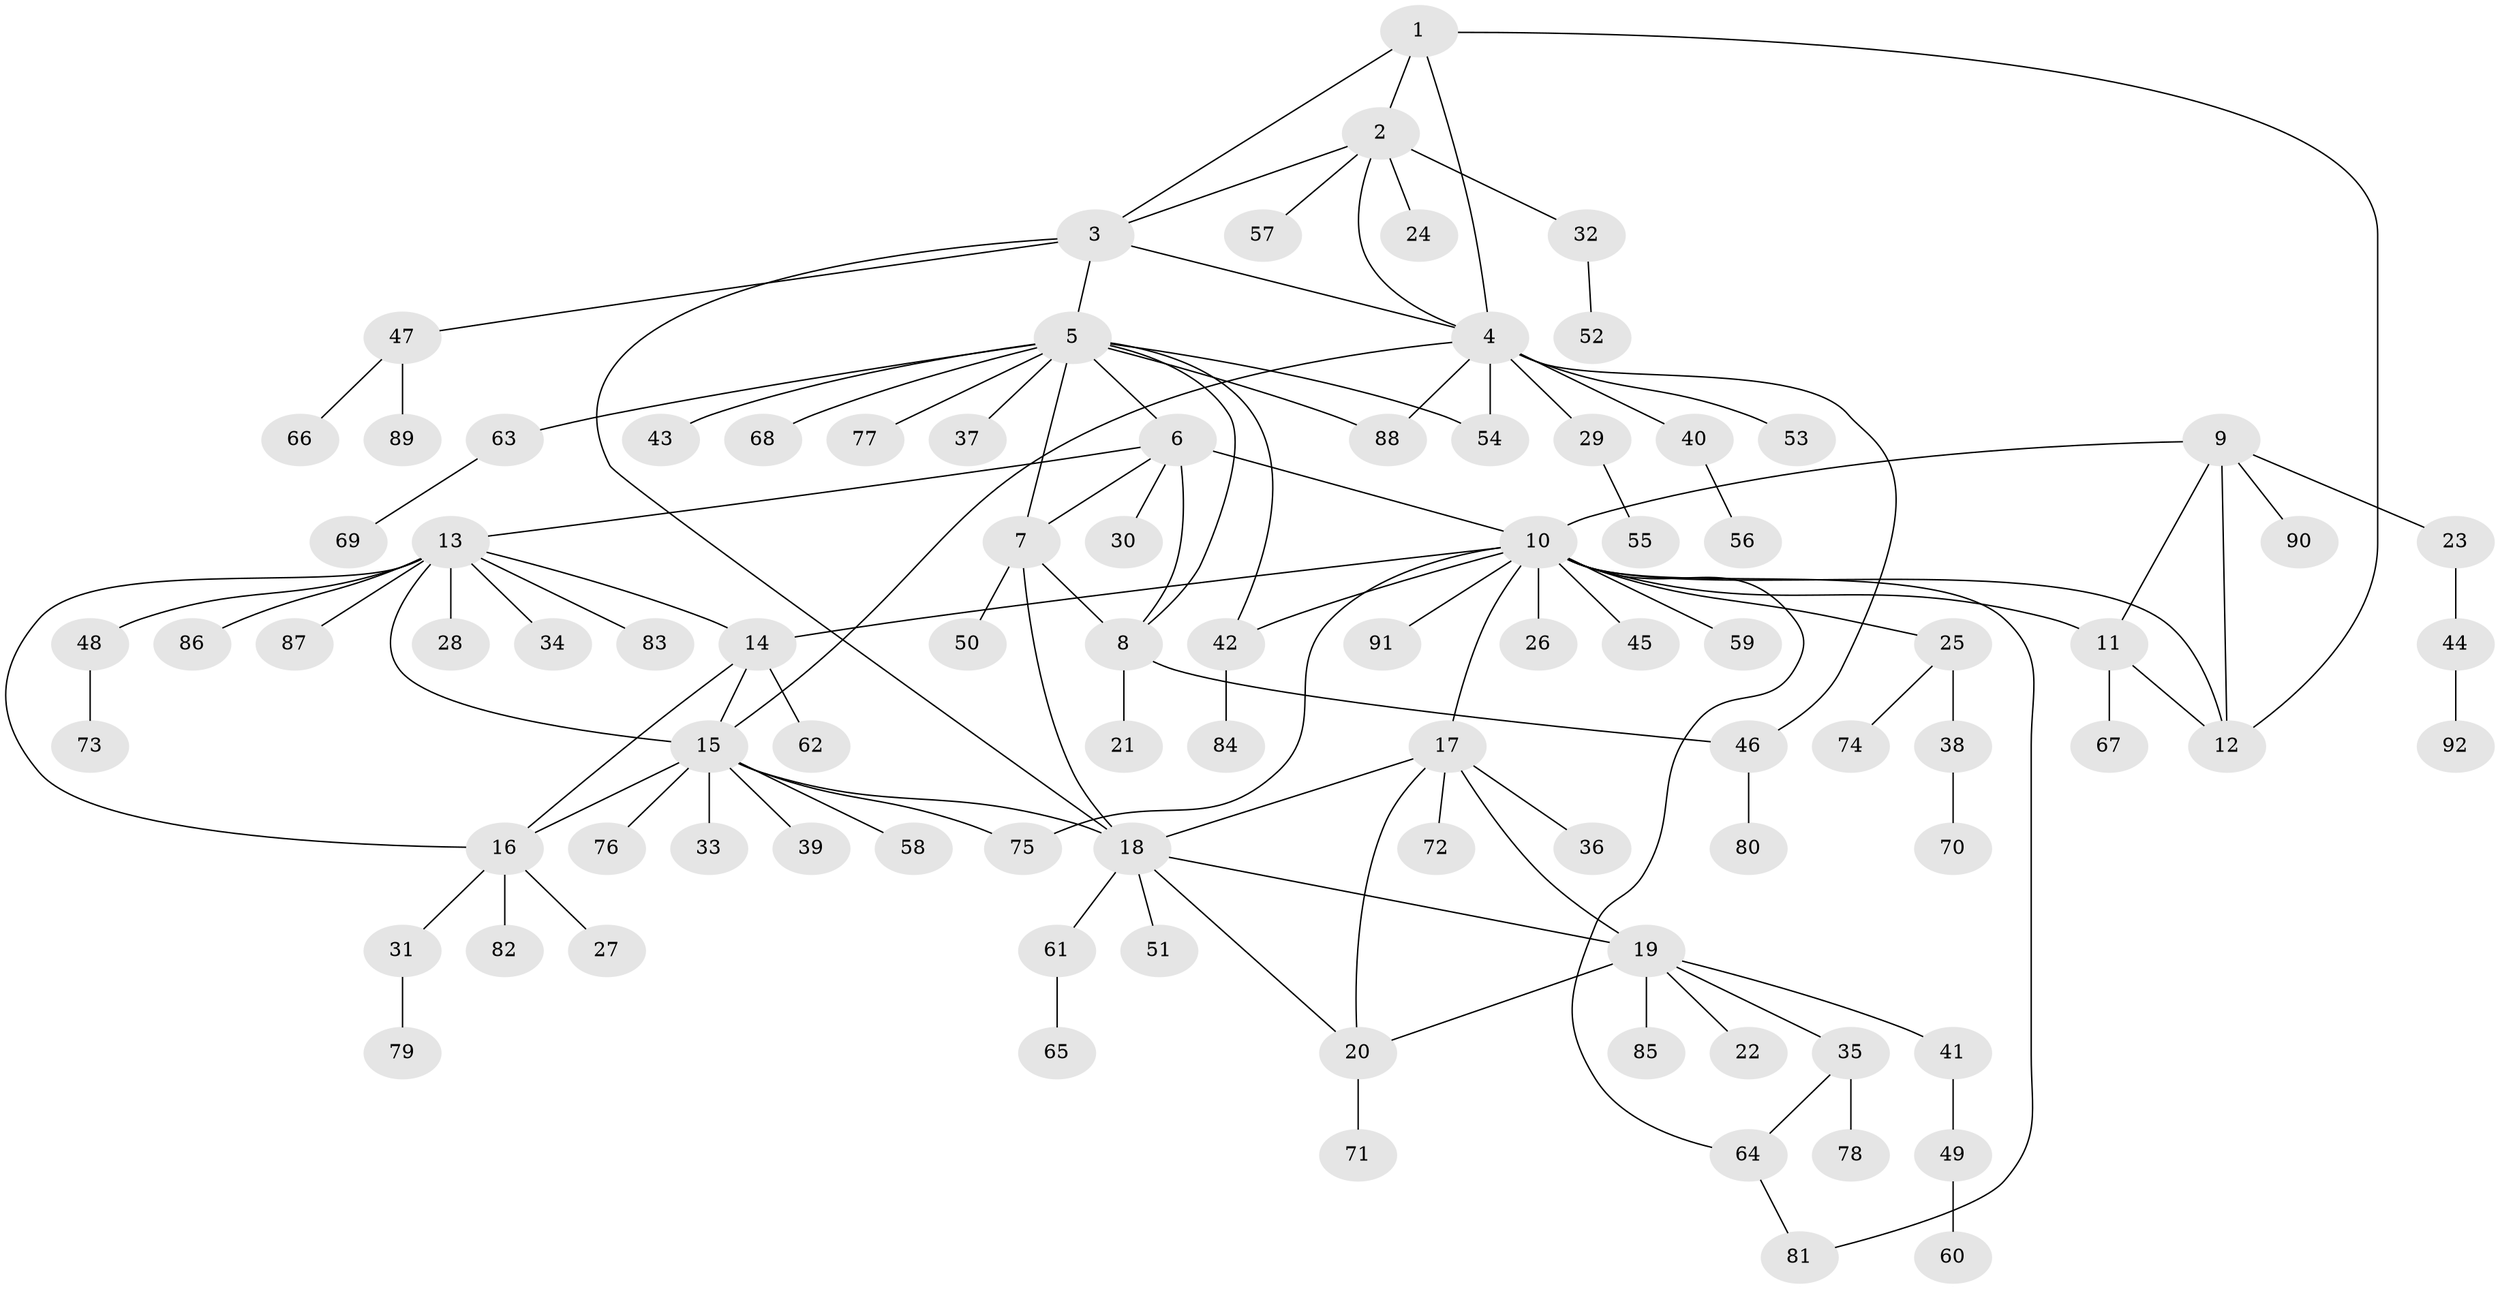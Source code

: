 // Generated by graph-tools (version 1.1) at 2025/02/03/09/25 03:02:42]
// undirected, 92 vertices, 119 edges
graph export_dot {
graph [start="1"]
  node [color=gray90,style=filled];
  1;
  2;
  3;
  4;
  5;
  6;
  7;
  8;
  9;
  10;
  11;
  12;
  13;
  14;
  15;
  16;
  17;
  18;
  19;
  20;
  21;
  22;
  23;
  24;
  25;
  26;
  27;
  28;
  29;
  30;
  31;
  32;
  33;
  34;
  35;
  36;
  37;
  38;
  39;
  40;
  41;
  42;
  43;
  44;
  45;
  46;
  47;
  48;
  49;
  50;
  51;
  52;
  53;
  54;
  55;
  56;
  57;
  58;
  59;
  60;
  61;
  62;
  63;
  64;
  65;
  66;
  67;
  68;
  69;
  70;
  71;
  72;
  73;
  74;
  75;
  76;
  77;
  78;
  79;
  80;
  81;
  82;
  83;
  84;
  85;
  86;
  87;
  88;
  89;
  90;
  91;
  92;
  1 -- 2;
  1 -- 3;
  1 -- 4;
  1 -- 12;
  2 -- 3;
  2 -- 4;
  2 -- 24;
  2 -- 32;
  2 -- 57;
  3 -- 4;
  3 -- 5;
  3 -- 18;
  3 -- 47;
  4 -- 15;
  4 -- 29;
  4 -- 40;
  4 -- 46;
  4 -- 53;
  4 -- 54;
  4 -- 88;
  5 -- 6;
  5 -- 7;
  5 -- 8;
  5 -- 37;
  5 -- 42;
  5 -- 43;
  5 -- 54;
  5 -- 63;
  5 -- 68;
  5 -- 77;
  5 -- 88;
  6 -- 7;
  6 -- 8;
  6 -- 10;
  6 -- 13;
  6 -- 30;
  7 -- 8;
  7 -- 18;
  7 -- 50;
  8 -- 21;
  8 -- 46;
  9 -- 10;
  9 -- 11;
  9 -- 12;
  9 -- 23;
  9 -- 90;
  10 -- 11;
  10 -- 12;
  10 -- 14;
  10 -- 17;
  10 -- 25;
  10 -- 26;
  10 -- 42;
  10 -- 45;
  10 -- 59;
  10 -- 64;
  10 -- 75;
  10 -- 81;
  10 -- 91;
  11 -- 12;
  11 -- 67;
  13 -- 14;
  13 -- 15;
  13 -- 16;
  13 -- 28;
  13 -- 34;
  13 -- 48;
  13 -- 83;
  13 -- 86;
  13 -- 87;
  14 -- 15;
  14 -- 16;
  14 -- 62;
  15 -- 16;
  15 -- 18;
  15 -- 33;
  15 -- 39;
  15 -- 58;
  15 -- 75;
  15 -- 76;
  16 -- 27;
  16 -- 31;
  16 -- 82;
  17 -- 18;
  17 -- 19;
  17 -- 20;
  17 -- 36;
  17 -- 72;
  18 -- 19;
  18 -- 20;
  18 -- 51;
  18 -- 61;
  19 -- 20;
  19 -- 22;
  19 -- 35;
  19 -- 41;
  19 -- 85;
  20 -- 71;
  23 -- 44;
  25 -- 38;
  25 -- 74;
  29 -- 55;
  31 -- 79;
  32 -- 52;
  35 -- 64;
  35 -- 78;
  38 -- 70;
  40 -- 56;
  41 -- 49;
  42 -- 84;
  44 -- 92;
  46 -- 80;
  47 -- 66;
  47 -- 89;
  48 -- 73;
  49 -- 60;
  61 -- 65;
  63 -- 69;
  64 -- 81;
}
